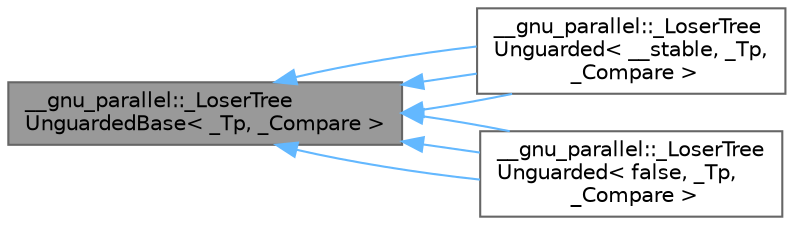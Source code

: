 digraph "__gnu_parallel::_LoserTreeUnguardedBase&lt; _Tp, _Compare &gt;"
{
 // LATEX_PDF_SIZE
  bgcolor="transparent";
  edge [fontname=Helvetica,fontsize=10,labelfontname=Helvetica,labelfontsize=10];
  node [fontname=Helvetica,fontsize=10,shape=box,height=0.2,width=0.4];
  rankdir="LR";
  Node1 [id="Node000001",label="__gnu_parallel::_LoserTree\lUnguardedBase\< _Tp, _Compare \>",height=0.2,width=0.4,color="gray40", fillcolor="grey60", style="filled", fontcolor="black",tooltip="Base class for unguarded _LoserTree implementation."];
  Node1 -> Node2 [id="edge13_Node000001_Node000002",dir="back",color="steelblue1",style="solid",tooltip=" "];
  Node2 [id="Node000002",label="__gnu_parallel::_LoserTree\lUnguarded\< __stable, _Tp,\l _Compare \>",height=0.2,width=0.4,color="gray40", fillcolor="white", style="filled",URL="$class____gnu__parallel_1_1___loser_tree_unguarded.html",tooltip="Stable implementation of unguarded _LoserTree."];
  Node1 -> Node2 [id="edge14_Node000001_Node000002",dir="back",color="steelblue1",style="solid",tooltip=" "];
  Node1 -> Node2 [id="edge15_Node000001_Node000002",dir="back",color="steelblue1",style="solid",tooltip=" "];
  Node1 -> Node3 [id="edge16_Node000001_Node000003",dir="back",color="steelblue1",style="solid",tooltip=" "];
  Node3 [id="Node000003",label="__gnu_parallel::_LoserTree\lUnguarded\< false, _Tp,\l _Compare \>",height=0.2,width=0.4,color="gray40", fillcolor="white", style="filled",URL="$class____gnu__parallel_1_1___loser_tree_unguarded_3_01false_00_01___tp_00_01___compare_01_4.html",tooltip="Non-Stable implementation of unguarded _LoserTree."];
  Node1 -> Node3 [id="edge17_Node000001_Node000003",dir="back",color="steelblue1",style="solid",tooltip=" "];
  Node1 -> Node3 [id="edge18_Node000001_Node000003",dir="back",color="steelblue1",style="solid",tooltip=" "];
}
